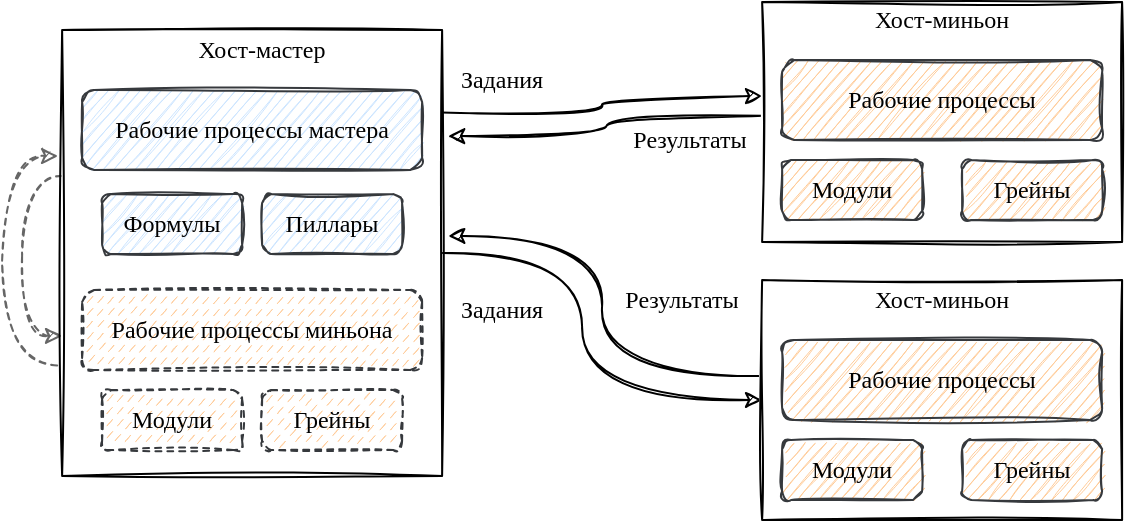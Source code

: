 <mxfile compressed="false" version="14.9.6" type="device">
  <diagram id="2z6JPPAAh2iBQROSkTh9" name="Страница 1">
    <mxGraphModel dx="1178" dy="667" grid="1" gridSize="10" guides="1" tooltips="1" connect="1" arrows="1" fold="1" page="1" pageScale="1" pageWidth="827" pageHeight="583" background="none" math="0" shadow="0">
      <root>
        <mxCell id="0" />
        <mxCell id="1" parent="0" />
        <mxCell id="ATTV--BBoIfni6NzLBWh-27" style="edgeStyle=orthogonalEdgeStyle;curved=1;rounded=0;sketch=1;orthogonalLoop=1;jettySize=auto;html=1;fontFamily=Comic Relief;startArrow=none;startFill=0;endArrow=classic;endFill=1;exitX=0.004;exitY=0.474;exitDx=0;exitDy=0;exitPerimeter=0;" parent="1" source="ATTV--BBoIfni6NzLBWh-6" edge="1">
          <mxGeometry relative="1" as="geometry">
            <mxPoint x="356.06" y="230" as="targetPoint" />
          </mxGeometry>
        </mxCell>
        <mxCell id="ATTV--BBoIfni6NzLBWh-6" value="" style="rounded=0;whiteSpace=wrap;html=1;fontFamily=Comic Relief;sketch=1;fillStyle=solid;" parent="1" vertex="1">
          <mxGeometry x="513.06" y="163" width="180" height="120" as="geometry" />
        </mxCell>
        <mxCell id="ATTV--BBoIfni6NzLBWh-26" style="edgeStyle=orthogonalEdgeStyle;curved=1;rounded=0;sketch=1;orthogonalLoop=1;jettySize=auto;html=1;fontFamily=Comic Relief;startArrow=none;startFill=0;endArrow=classic;endFill=1;exitX=0.998;exitY=0.185;exitDx=0;exitDy=0;exitPerimeter=0;" parent="1" source="JZNoBTLTVRBmB2GNvQEA-2" edge="1">
          <mxGeometry relative="1" as="geometry">
            <mxPoint x="513.06" y="210" as="targetPoint" />
          </mxGeometry>
        </mxCell>
        <mxCell id="ATTV--BBoIfni6NzLBWh-37" style="edgeStyle=orthogonalEdgeStyle;curved=1;rounded=0;sketch=1;orthogonalLoop=1;jettySize=auto;html=1;fontFamily=Comic Relief;startArrow=none;startFill=0;endArrow=classic;endFill=1;exitX=1;exitY=0.5;exitDx=0;exitDy=0;" parent="1" source="JZNoBTLTVRBmB2GNvQEA-2" target="ATTV--BBoIfni6NzLBWh-8" edge="1">
          <mxGeometry relative="1" as="geometry">
            <mxPoint x="363.06" y="330" as="sourcePoint" />
            <mxPoint x="503.06" y="390" as="targetPoint" />
            <Array as="points">
              <mxPoint x="423.06" y="289" />
              <mxPoint x="423.06" y="362" />
            </Array>
          </mxGeometry>
        </mxCell>
        <mxCell id="ATTV--BBoIfni6NzLBWh-50" style="edgeStyle=orthogonalEdgeStyle;curved=1;rounded=0;sketch=1;orthogonalLoop=1;jettySize=auto;html=1;fontFamily=Comic Relief;startArrow=none;startFill=0;endArrow=classic;endFill=1;exitX=-0.013;exitY=0.752;exitDx=0;exitDy=0;exitPerimeter=0;dashed=1;fillColor=#f5f5f5;strokeColor=#666666;" parent="1" source="JZNoBTLTVRBmB2GNvQEA-2" edge="1">
          <mxGeometry relative="1" as="geometry">
            <mxPoint x="161.06" y="240" as="targetPoint" />
            <Array as="points">
              <mxPoint x="133.06" y="345" />
              <mxPoint x="133.06" y="240" />
            </Array>
          </mxGeometry>
        </mxCell>
        <mxCell id="ATTV--BBoIfni6NzLBWh-52" style="edgeStyle=orthogonalEdgeStyle;curved=1;rounded=0;sketch=1;orthogonalLoop=1;jettySize=auto;html=1;dashed=1;fontFamily=Comic Relief;startArrow=none;startFill=0;endArrow=classic;endFill=1;entryX=0;entryY=0.686;entryDx=0;entryDy=0;entryPerimeter=0;fillColor=#f5f5f5;strokeColor=#666666;" parent="1" target="JZNoBTLTVRBmB2GNvQEA-2" edge="1">
          <mxGeometry relative="1" as="geometry">
            <mxPoint x="153.06" y="330" as="targetPoint" />
            <mxPoint x="163.06" y="250" as="sourcePoint" />
            <Array as="points">
              <mxPoint x="143.06" y="250" />
              <mxPoint x="143.06" y="330" />
            </Array>
          </mxGeometry>
        </mxCell>
        <mxCell id="JZNoBTLTVRBmB2GNvQEA-2" value="" style="rounded=0;whiteSpace=wrap;html=1;sketch=1;fontFamily=Comic Relief;fillStyle=solid;" parent="1" vertex="1">
          <mxGeometry x="163.06" y="177" width="190" height="223" as="geometry" />
        </mxCell>
        <mxCell id="JZNoBTLTVRBmB2GNvQEA-3" value="Хост-мастер" style="text;html=1;strokeColor=none;fillColor=none;align=center;verticalAlign=middle;whiteSpace=wrap;rounded=0;sketch=1;fontFamily=Comic Relief;" parent="1" vertex="1">
          <mxGeometry x="213.06" y="177" width="100" height="20" as="geometry" />
        </mxCell>
        <mxCell id="JZNoBTLTVRBmB2GNvQEA-4" value="Рабочие процессы" style="rounded=1;whiteSpace=wrap;html=1;sketch=1;fontFamily=Comic Relief;glass=0;fillColor=#ffcc99;strokeColor=#36393d;" parent="1" vertex="1">
          <mxGeometry x="523.06" y="192" width="160" height="40" as="geometry" />
        </mxCell>
        <mxCell id="JZNoBTLTVRBmB2GNvQEA-9" value="Пиллары" style="rounded=1;whiteSpace=wrap;html=1;glass=0;sketch=1;fontFamily=Comic Relief;fillColor=#cce5ff;strokeColor=#36393d;" parent="1" vertex="1">
          <mxGeometry x="263.06" y="259" width="70" height="30" as="geometry" />
        </mxCell>
        <mxCell id="ATTV--BBoIfni6NzLBWh-1" value="Грейны" style="rounded=1;whiteSpace=wrap;html=1;fontFamily=Comic Relief;sketch=1;fillColor=#ffcc99;strokeColor=#36393d;" parent="1" vertex="1">
          <mxGeometry x="613.06" y="242" width="70" height="30" as="geometry" />
        </mxCell>
        <mxCell id="ATTV--BBoIfni6NzLBWh-5" value="Модули" style="rounded=1;whiteSpace=wrap;html=1;fontFamily=Comic Relief;sketch=1;fillColor=#ffcc99;strokeColor=#36393d;" parent="1" vertex="1">
          <mxGeometry x="523.06" y="242" width="70" height="30" as="geometry" />
        </mxCell>
        <mxCell id="ATTV--BBoIfni6NzLBWh-7" value="Хост-миньон" style="text;html=1;strokeColor=none;fillColor=none;align=center;verticalAlign=middle;whiteSpace=wrap;rounded=0;fontFamily=Comic Relief;sketch=1;" parent="1" vertex="1">
          <mxGeometry x="558.06" y="162" width="90" height="20" as="geometry" />
        </mxCell>
        <mxCell id="ATTV--BBoIfni6NzLBWh-38" style="edgeStyle=orthogonalEdgeStyle;curved=1;rounded=0;sketch=1;orthogonalLoop=1;jettySize=auto;html=1;fontFamily=Comic Relief;startArrow=none;startFill=0;endArrow=classic;endFill=1;exitX=0;exitY=0.4;exitDx=0;exitDy=0;exitPerimeter=0;" parent="1" source="ATTV--BBoIfni6NzLBWh-8" edge="1">
          <mxGeometry relative="1" as="geometry">
            <mxPoint x="356.06" y="280" as="targetPoint" />
            <Array as="points">
              <mxPoint x="433.06" y="350" />
              <mxPoint x="433.06" y="280" />
              <mxPoint x="356.06" y="280" />
            </Array>
          </mxGeometry>
        </mxCell>
        <mxCell id="ATTV--BBoIfni6NzLBWh-8" value="" style="rounded=0;whiteSpace=wrap;html=1;fontFamily=Comic Relief;sketch=1;fillStyle=solid;" parent="1" vertex="1">
          <mxGeometry x="513.06" y="302" width="180" height="120" as="geometry" />
        </mxCell>
        <mxCell id="ATTV--BBoIfni6NzLBWh-9" value="Рабочие процессы" style="rounded=1;whiteSpace=wrap;html=1;sketch=1;fontFamily=Comic Relief;glass=0;fillColor=#ffcc99;strokeColor=#36393d;" parent="1" vertex="1">
          <mxGeometry x="523.06" y="332" width="160" height="40" as="geometry" />
        </mxCell>
        <mxCell id="ATTV--BBoIfni6NzLBWh-10" value="Грейны" style="rounded=1;whiteSpace=wrap;html=1;fontFamily=Comic Relief;sketch=1;fillColor=#ffcc99;strokeColor=#36393d;" parent="1" vertex="1">
          <mxGeometry x="613.06" y="382" width="70" height="30" as="geometry" />
        </mxCell>
        <mxCell id="ATTV--BBoIfni6NzLBWh-11" value="Модули" style="rounded=1;whiteSpace=wrap;html=1;fontFamily=Comic Relief;sketch=1;fillColor=#ffcc99;strokeColor=#36393d;" parent="1" vertex="1">
          <mxGeometry x="523.06" y="382" width="70" height="30" as="geometry" />
        </mxCell>
        <mxCell id="ATTV--BBoIfni6NzLBWh-12" value="Хост-миньон" style="text;html=1;strokeColor=none;fillColor=none;align=center;verticalAlign=middle;whiteSpace=wrap;rounded=0;fontFamily=Comic Relief;sketch=1;" parent="1" vertex="1">
          <mxGeometry x="558.06" y="302" width="90" height="20" as="geometry" />
        </mxCell>
        <mxCell id="ATTV--BBoIfni6NzLBWh-14" value="Рабочие процессы мастера" style="rounded=1;whiteSpace=wrap;html=1;sketch=1;fontFamily=Comic Relief;glass=0;fillColor=#cce5ff;strokeColor=#36393d;" parent="1" vertex="1">
          <mxGeometry x="173.06" y="207" width="170" height="40" as="geometry" />
        </mxCell>
        <mxCell id="ATTV--BBoIfni6NzLBWh-15" value="Формулы" style="rounded=1;whiteSpace=wrap;html=1;glass=0;sketch=1;fontFamily=Comic Relief;fillColor=#cce5ff;strokeColor=#36393d;" parent="1" vertex="1">
          <mxGeometry x="183.06" y="259" width="70" height="30" as="geometry" />
        </mxCell>
        <mxCell id="ATTV--BBoIfni6NzLBWh-30" value="Задания" style="text;html=1;strokeColor=none;fillColor=none;align=center;verticalAlign=middle;whiteSpace=wrap;rounded=0;glass=0;sketch=1;fontFamily=Comic Relief;" parent="1" vertex="1">
          <mxGeometry x="363.06" y="192" width="40" height="20" as="geometry" />
        </mxCell>
        <mxCell id="ATTV--BBoIfni6NzLBWh-31" value="Результаты" style="text;html=1;strokeColor=none;fillColor=none;align=center;verticalAlign=middle;whiteSpace=wrap;rounded=0;glass=0;sketch=1;fontFamily=Comic Relief;" parent="1" vertex="1">
          <mxGeometry x="457.06" y="222" width="40" height="20" as="geometry" />
        </mxCell>
        <mxCell id="ATTV--BBoIfni6NzLBWh-34" value="Задания" style="text;html=1;strokeColor=none;fillColor=none;align=center;verticalAlign=middle;whiteSpace=wrap;rounded=0;glass=0;sketch=1;fontFamily=Comic Relief;" parent="1" vertex="1">
          <mxGeometry x="363.06" y="307" width="40" height="20" as="geometry" />
        </mxCell>
        <mxCell id="ATTV--BBoIfni6NzLBWh-35" value="Результаты" style="text;html=1;strokeColor=none;fillColor=none;align=center;verticalAlign=middle;whiteSpace=wrap;rounded=0;glass=0;sketch=1;fontFamily=Comic Relief;" parent="1" vertex="1">
          <mxGeometry x="453.06" y="302" width="40" height="20" as="geometry" />
        </mxCell>
        <mxCell id="ATTV--BBoIfni6NzLBWh-44" value="Рабочие процессы миньона" style="rounded=1;whiteSpace=wrap;html=1;sketch=1;fontFamily=Comic Relief;glass=0;dashed=1;fillColor=#ffcc99;strokeColor=#36393d;fillStyle=dashed;" parent="1" vertex="1">
          <mxGeometry x="173.06" y="307" width="170" height="40" as="geometry" />
        </mxCell>
        <mxCell id="ATTV--BBoIfni6NzLBWh-45" value="Грейны" style="rounded=1;whiteSpace=wrap;html=1;fontFamily=Comic Relief;sketch=1;dashed=1;fillColor=#ffcc99;strokeColor=#36393d;fillStyle=dashed;" parent="1" vertex="1">
          <mxGeometry x="263.06" y="357" width="70" height="30" as="geometry" />
        </mxCell>
        <mxCell id="ATTV--BBoIfni6NzLBWh-46" value="Модули" style="rounded=1;whiteSpace=wrap;html=1;fontFamily=Comic Relief;sketch=1;dashed=1;fillColor=#ffcc99;strokeColor=#36393d;fillStyle=dashed;" parent="1" vertex="1">
          <mxGeometry x="183.06" y="357" width="70" height="30" as="geometry" />
        </mxCell>
      </root>
    </mxGraphModel>
  </diagram>
</mxfile>
